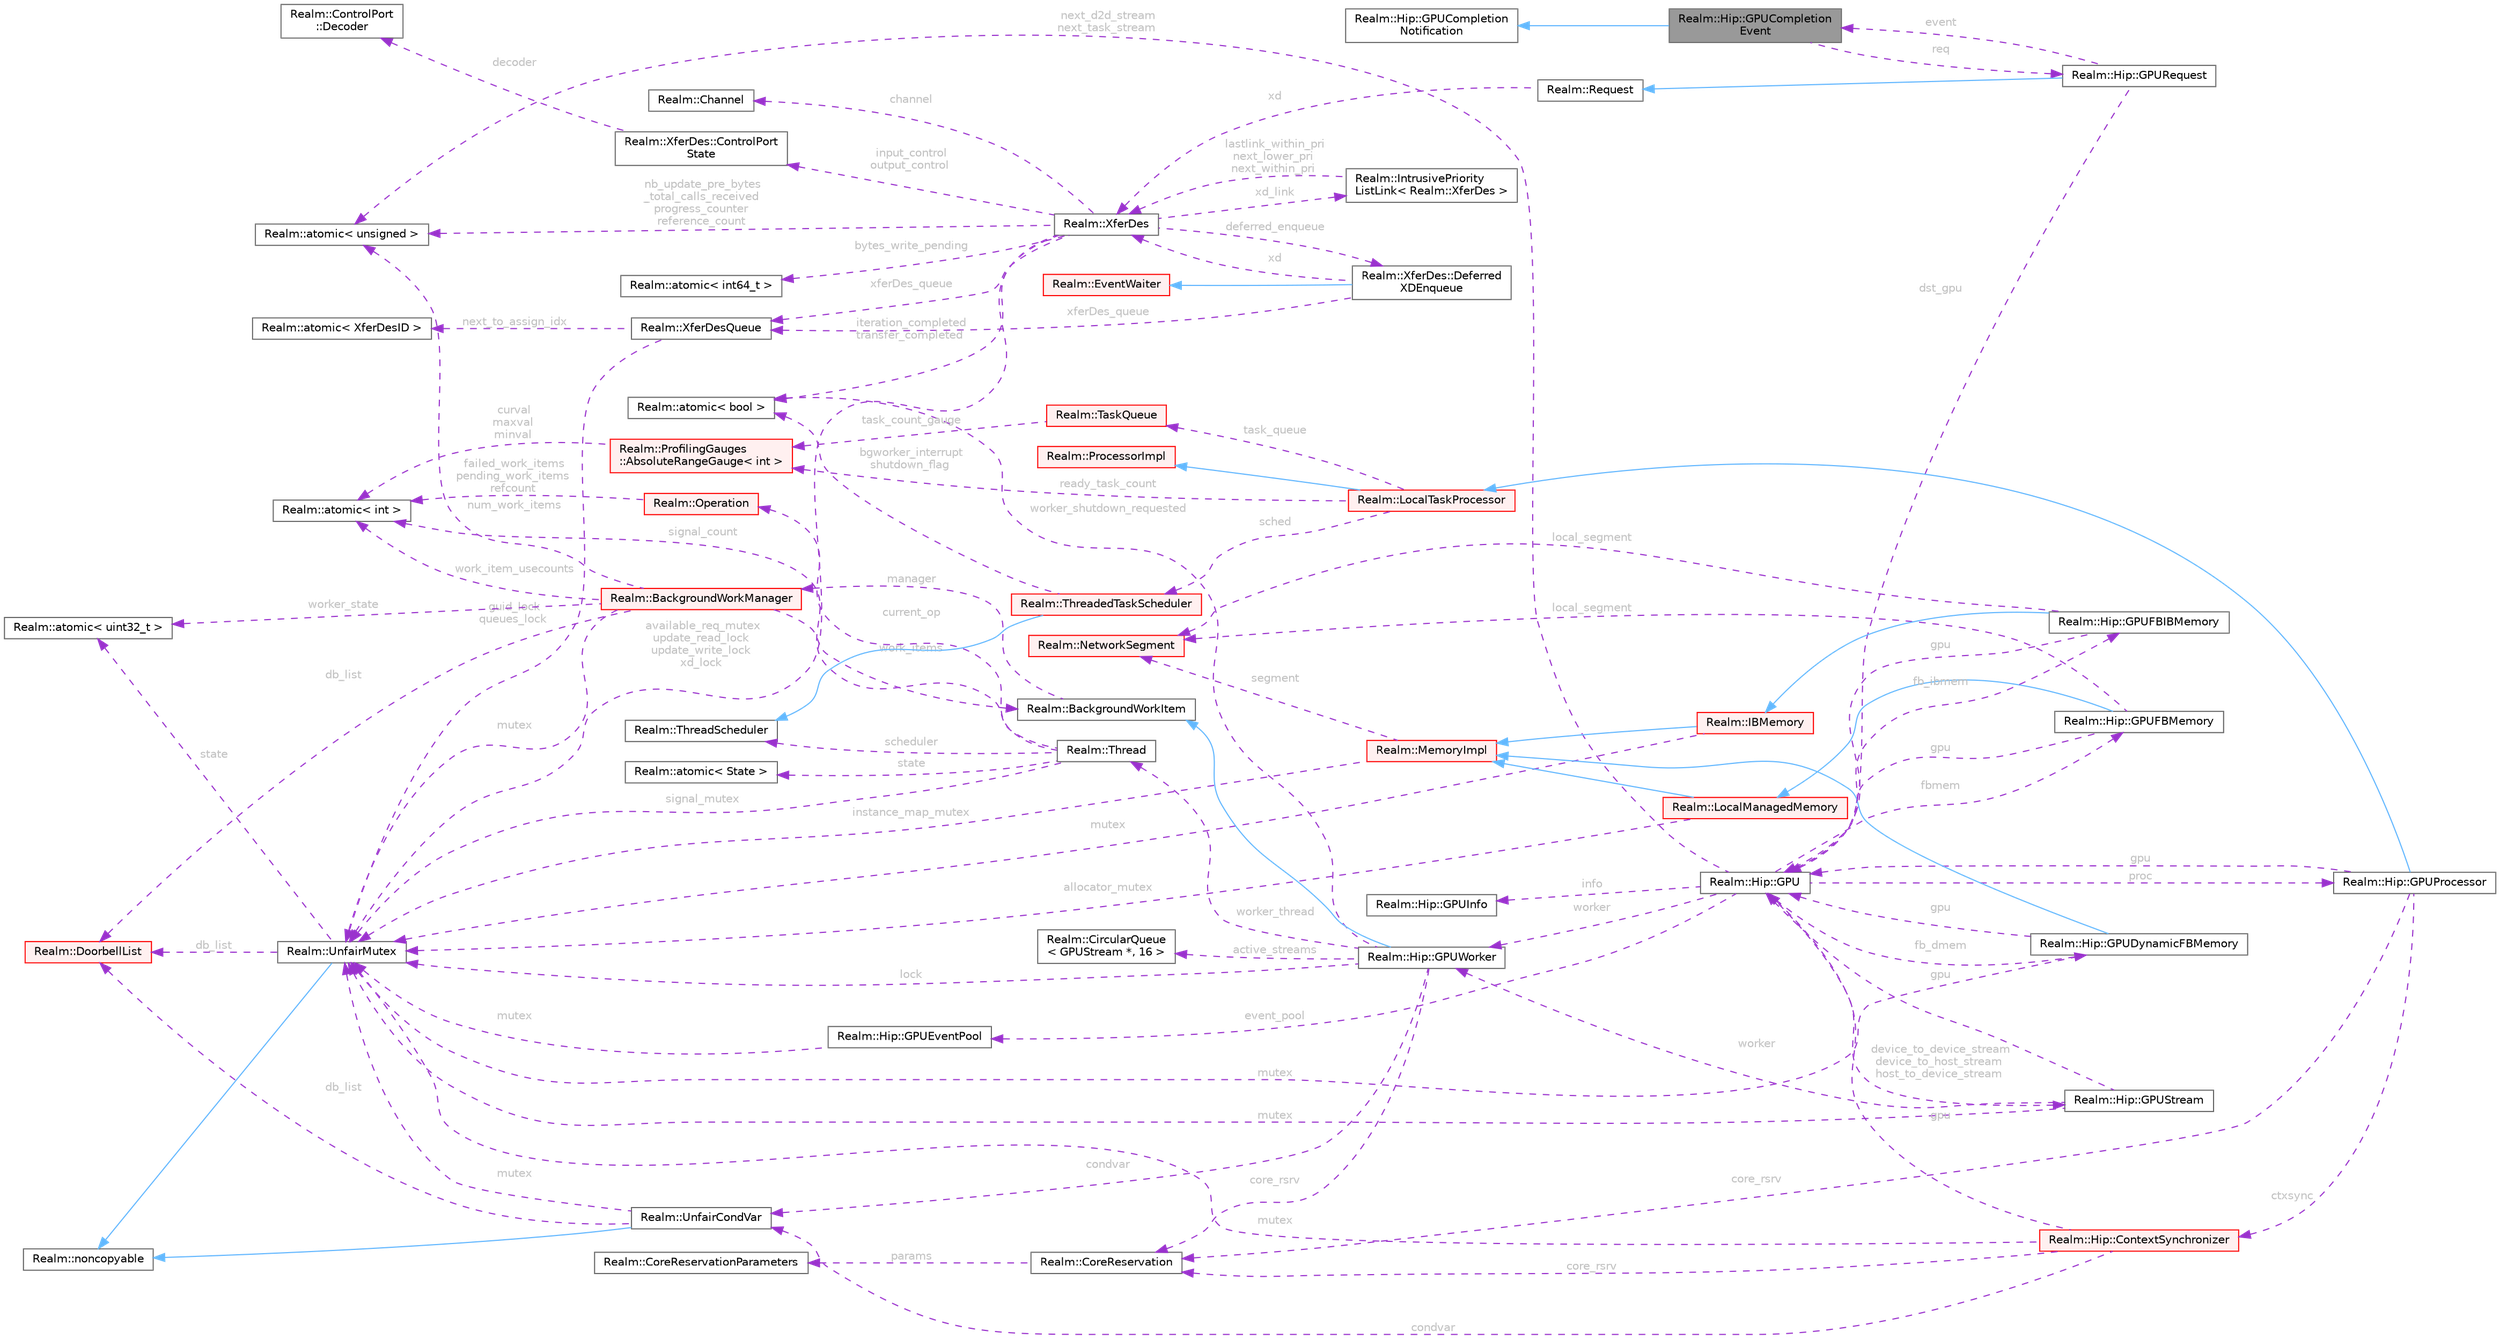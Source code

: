 digraph "Realm::Hip::GPUCompletionEvent"
{
 // LATEX_PDF_SIZE
  bgcolor="transparent";
  edge [fontname=Helvetica,fontsize=10,labelfontname=Helvetica,labelfontsize=10];
  node [fontname=Helvetica,fontsize=10,shape=box,height=0.2,width=0.4];
  rankdir="LR";
  Node1 [id="Node000001",label="Realm::Hip::GPUCompletion\lEvent",height=0.2,width=0.4,color="gray40", fillcolor="grey60", style="filled", fontcolor="black",tooltip=" "];
  Node2 -> Node1 [id="edge1_Node000001_Node000002",dir="back",color="steelblue1",style="solid",tooltip=" "];
  Node2 [id="Node000002",label="Realm::Hip::GPUCompletion\lNotification",height=0.2,width=0.4,color="gray40", fillcolor="white", style="filled",URL="$classRealm_1_1Hip_1_1GPUCompletionNotification.html",tooltip=" "];
  Node3 -> Node1 [id="edge2_Node000001_Node000003",dir="back",color="darkorchid3",style="dashed",tooltip=" ",label=" req",fontcolor="grey" ];
  Node3 [id="Node000003",label="Realm::Hip::GPURequest",height=0.2,width=0.4,color="gray40", fillcolor="white", style="filled",URL="$classRealm_1_1Hip_1_1GPURequest.html",tooltip=" "];
  Node4 -> Node3 [id="edge3_Node000003_Node000004",dir="back",color="steelblue1",style="solid",tooltip=" "];
  Node4 [id="Node000004",label="Realm::Request",height=0.2,width=0.4,color="gray40", fillcolor="white", style="filled",URL="$classRealm_1_1Request.html",tooltip=" "];
  Node5 -> Node4 [id="edge4_Node000004_Node000005",dir="back",color="darkorchid3",style="dashed",tooltip=" ",label=" xd",fontcolor="grey" ];
  Node5 [id="Node000005",label="Realm::XferDes",height=0.2,width=0.4,color="gray40", fillcolor="white", style="filled",URL="$classRealm_1_1XferDes.html",tooltip=" "];
  Node6 -> Node5 [id="edge5_Node000005_Node000006",dir="back",color="darkorchid3",style="dashed",tooltip=" ",label=" xferDes_queue",fontcolor="grey" ];
  Node6 [id="Node000006",label="Realm::XferDesQueue",height=0.2,width=0.4,color="gray40", fillcolor="white", style="filled",URL="$classRealm_1_1XferDesQueue.html",tooltip=" "];
  Node7 -> Node6 [id="edge6_Node000006_Node000007",dir="back",color="darkorchid3",style="dashed",tooltip=" ",label=" guid_lock\nqueues_lock",fontcolor="grey" ];
  Node7 [id="Node000007",label="Realm::UnfairMutex",height=0.2,width=0.4,color="gray40", fillcolor="white", style="filled",URL="$classRealm_1_1UnfairMutex.html",tooltip=" "];
  Node8 -> Node7 [id="edge7_Node000007_Node000008",dir="back",color="steelblue1",style="solid",tooltip=" "];
  Node8 [id="Node000008",label="Realm::noncopyable",height=0.2,width=0.4,color="gray40", fillcolor="white", style="filled",URL="$classRealm_1_1noncopyable.html",tooltip=" "];
  Node9 -> Node7 [id="edge8_Node000007_Node000009",dir="back",color="darkorchid3",style="dashed",tooltip=" ",label=" state",fontcolor="grey" ];
  Node9 [id="Node000009",label="Realm::atomic\< uint32_t \>",height=0.2,width=0.4,color="gray40", fillcolor="white", style="filled",URL="$classRealm_1_1atomic.html",tooltip=" "];
  Node10 -> Node7 [id="edge9_Node000007_Node000010",dir="back",color="darkorchid3",style="dashed",tooltip=" ",label=" db_list",fontcolor="grey" ];
  Node10 [id="Node000010",label="Realm::DoorbellList",height=0.2,width=0.4,color="red", fillcolor="#FFF0F0", style="filled",URL="$classRealm_1_1DoorbellList.html",tooltip=" "];
  Node12 -> Node6 [id="edge10_Node000006_Node000012",dir="back",color="darkorchid3",style="dashed",tooltip=" ",label=" next_to_assign_idx",fontcolor="grey" ];
  Node12 [id="Node000012",label="Realm::atomic\< XferDesID \>",height=0.2,width=0.4,color="gray40", fillcolor="white", style="filled",URL="$classRealm_1_1atomic.html",tooltip=" "];
  Node13 -> Node5 [id="edge11_Node000005_Node000013",dir="back",color="darkorchid3",style="dashed",tooltip=" ",label=" iteration_completed\ntransfer_completed",fontcolor="grey" ];
  Node13 [id="Node000013",label="Realm::atomic\< bool \>",height=0.2,width=0.4,color="gray40", fillcolor="white", style="filled",URL="$classRealm_1_1atomic.html",tooltip=" "];
  Node14 -> Node5 [id="edge12_Node000005_Node000014",dir="back",color="darkorchid3",style="dashed",tooltip=" ",label=" bytes_write_pending",fontcolor="grey" ];
  Node14 [id="Node000014",label="Realm::atomic\< int64_t \>",height=0.2,width=0.4,color="gray40", fillcolor="white", style="filled",URL="$classRealm_1_1atomic.html",tooltip=" "];
  Node15 -> Node5 [id="edge13_Node000005_Node000015",dir="back",color="darkorchid3",style="dashed",tooltip=" ",label=" input_control\noutput_control",fontcolor="grey" ];
  Node15 [id="Node000015",label="Realm::XferDes::ControlPort\lState",height=0.2,width=0.4,color="gray40", fillcolor="white", style="filled",URL="$structRealm_1_1XferDes_1_1ControlPortState.html",tooltip=" "];
  Node16 -> Node15 [id="edge14_Node000015_Node000016",dir="back",color="darkorchid3",style="dashed",tooltip=" ",label=" decoder",fontcolor="grey" ];
  Node16 [id="Node000016",label="Realm::ControlPort\l::Decoder",height=0.2,width=0.4,color="gray40", fillcolor="white", style="filled",URL="$classRealm_1_1ControlPort_1_1Decoder.html",tooltip=" "];
  Node17 -> Node5 [id="edge15_Node000005_Node000017",dir="back",color="darkorchid3",style="dashed",tooltip=" ",label=" channel",fontcolor="grey" ];
  Node17 [id="Node000017",label="Realm::Channel",height=0.2,width=0.4,color="gray40", fillcolor="white", style="filled",URL="$classRealm_1_1Channel.html",tooltip=" "];
  Node7 -> Node5 [id="edge16_Node000005_Node000007",dir="back",color="darkorchid3",style="dashed",tooltip=" ",label=" available_req_mutex\nupdate_read_lock\nupdate_write_lock\nxd_lock",fontcolor="grey" ];
  Node18 -> Node5 [id="edge17_Node000005_Node000018",dir="back",color="darkorchid3",style="dashed",tooltip=" ",label=" nb_update_pre_bytes\l_total_calls_received\nprogress_counter\nreference_count",fontcolor="grey" ];
  Node18 [id="Node000018",label="Realm::atomic\< unsigned \>",height=0.2,width=0.4,color="gray40", fillcolor="white", style="filled",URL="$classRealm_1_1atomic.html",tooltip=" "];
  Node19 -> Node5 [id="edge18_Node000005_Node000019",dir="back",color="darkorchid3",style="dashed",tooltip=" ",label=" xd_link",fontcolor="grey" ];
  Node19 [id="Node000019",label="Realm::IntrusivePriority\lListLink\< Realm::XferDes \>",height=0.2,width=0.4,color="gray40", fillcolor="white", style="filled",URL="$structRealm_1_1IntrusivePriorityListLink.html",tooltip=" "];
  Node5 -> Node19 [id="edge19_Node000019_Node000005",dir="back",color="darkorchid3",style="dashed",tooltip=" ",label=" lastlink_within_pri\nnext_lower_pri\nnext_within_pri",fontcolor="grey" ];
  Node20 -> Node5 [id="edge20_Node000005_Node000020",dir="back",color="darkorchid3",style="dashed",tooltip=" ",label=" deferred_enqueue",fontcolor="grey" ];
  Node20 [id="Node000020",label="Realm::XferDes::Deferred\lXDEnqueue",height=0.2,width=0.4,color="gray40", fillcolor="white", style="filled",URL="$classRealm_1_1XferDes_1_1DeferredXDEnqueue.html",tooltip=" "];
  Node21 -> Node20 [id="edge21_Node000020_Node000021",dir="back",color="steelblue1",style="solid",tooltip=" "];
  Node21 [id="Node000021",label="Realm::EventWaiter",height=0.2,width=0.4,color="red", fillcolor="#FFF0F0", style="filled",URL="$classRealm_1_1EventWaiter.html",tooltip=" "];
  Node6 -> Node20 [id="edge22_Node000020_Node000006",dir="back",color="darkorchid3",style="dashed",tooltip=" ",label=" xferDes_queue",fontcolor="grey" ];
  Node5 -> Node20 [id="edge23_Node000020_Node000005",dir="back",color="darkorchid3",style="dashed",tooltip=" ",label=" xd",fontcolor="grey" ];
  Node23 -> Node3 [id="edge24_Node000003_Node000023",dir="back",color="darkorchid3",style="dashed",tooltip=" ",label=" dst_gpu",fontcolor="grey" ];
  Node23 [id="Node000023",label="Realm::Hip::GPU",height=0.2,width=0.4,color="gray40", fillcolor="white", style="filled",URL="$classRealm_1_1Hip_1_1GPU.html",tooltip=" "];
  Node24 -> Node23 [id="edge25_Node000023_Node000024",dir="back",color="darkorchid3",style="dashed",tooltip=" ",label=" info",fontcolor="grey" ];
  Node24 [id="Node000024",label="Realm::Hip::GPUInfo",height=0.2,width=0.4,color="gray40", fillcolor="white", style="filled",URL="$structRealm_1_1Hip_1_1GPUInfo.html",tooltip=" "];
  Node25 -> Node23 [id="edge26_Node000023_Node000025",dir="back",color="darkorchid3",style="dashed",tooltip=" ",label=" worker",fontcolor="grey" ];
  Node25 [id="Node000025",label="Realm::Hip::GPUWorker",height=0.2,width=0.4,color="gray40", fillcolor="white", style="filled",URL="$classRealm_1_1Hip_1_1GPUWorker.html",tooltip=" "];
  Node26 -> Node25 [id="edge27_Node000025_Node000026",dir="back",color="steelblue1",style="solid",tooltip=" "];
  Node26 [id="Node000026",label="Realm::BackgroundWorkItem",height=0.2,width=0.4,color="gray40", fillcolor="white", style="filled",URL="$classRealm_1_1BackgroundWorkItem.html",tooltip=" "];
  Node27 -> Node26 [id="edge28_Node000026_Node000027",dir="back",color="darkorchid3",style="dashed",tooltip=" ",label=" manager",fontcolor="grey" ];
  Node27 [id="Node000027",label="Realm::BackgroundWorkManager",height=0.2,width=0.4,color="red", fillcolor="#FFF0F0", style="filled",URL="$classRealm_1_1BackgroundWorkManager.html",tooltip=" "];
  Node7 -> Node27 [id="edge29_Node000027_Node000007",dir="back",color="darkorchid3",style="dashed",tooltip=" ",label=" mutex",fontcolor="grey" ];
  Node18 -> Node27 [id="edge30_Node000027_Node000018",dir="back",color="darkorchid3",style="dashed",tooltip=" ",label=" num_work_items",fontcolor="grey" ];
  Node30 -> Node27 [id="edge31_Node000027_Node000030",dir="back",color="darkorchid3",style="dashed",tooltip=" ",label=" work_item_usecounts",fontcolor="grey" ];
  Node30 [id="Node000030",label="Realm::atomic\< int \>",height=0.2,width=0.4,color="gray40", fillcolor="white", style="filled",URL="$classRealm_1_1atomic.html",tooltip=" "];
  Node26 -> Node27 [id="edge32_Node000027_Node000026",dir="back",color="darkorchid3",style="dashed",tooltip=" ",label=" work_items",fontcolor="grey" ];
  Node9 -> Node27 [id="edge33_Node000027_Node000009",dir="back",color="darkorchid3",style="dashed",tooltip=" ",label=" worker_state",fontcolor="grey" ];
  Node10 -> Node27 [id="edge34_Node000027_Node000010",dir="back",color="darkorchid3",style="dashed",tooltip=" ",label=" db_list",fontcolor="grey" ];
  Node7 -> Node25 [id="edge35_Node000025_Node000007",dir="back",color="darkorchid3",style="dashed",tooltip=" ",label=" lock",fontcolor="grey" ];
  Node33 -> Node25 [id="edge36_Node000025_Node000033",dir="back",color="darkorchid3",style="dashed",tooltip=" ",label=" condvar",fontcolor="grey" ];
  Node33 [id="Node000033",label="Realm::UnfairCondVar",height=0.2,width=0.4,color="gray40", fillcolor="white", style="filled",URL="$classRealm_1_1UnfairCondVar.html",tooltip=" "];
  Node8 -> Node33 [id="edge37_Node000033_Node000008",dir="back",color="steelblue1",style="solid",tooltip=" "];
  Node7 -> Node33 [id="edge38_Node000033_Node000007",dir="back",color="darkorchid3",style="dashed",tooltip=" ",label=" mutex",fontcolor="grey" ];
  Node10 -> Node33 [id="edge39_Node000033_Node000010",dir="back",color="darkorchid3",style="dashed",tooltip=" ",label=" db_list",fontcolor="grey" ];
  Node34 -> Node25 [id="edge40_Node000025_Node000034",dir="back",color="darkorchid3",style="dashed",tooltip=" ",label=" active_streams",fontcolor="grey" ];
  Node34 [id="Node000034",label="Realm::CircularQueue\l\< GPUStream *, 16 \>",height=0.2,width=0.4,color="gray40", fillcolor="white", style="filled",URL="$classRealm_1_1CircularQueue.html",tooltip=" "];
  Node35 -> Node25 [id="edge41_Node000025_Node000035",dir="back",color="darkorchid3",style="dashed",tooltip=" ",label=" core_rsrv",fontcolor="grey" ];
  Node35 [id="Node000035",label="Realm::CoreReservation",height=0.2,width=0.4,color="gray40", fillcolor="white", style="filled",URL="$classRealm_1_1CoreReservation.html",tooltip=" "];
  Node36 -> Node35 [id="edge42_Node000035_Node000036",dir="back",color="darkorchid3",style="dashed",tooltip=" ",label=" params",fontcolor="grey" ];
  Node36 [id="Node000036",label="Realm::CoreReservationParameters",height=0.2,width=0.4,color="gray40", fillcolor="white", style="filled",URL="$classRealm_1_1CoreReservationParameters.html",tooltip=" "];
  Node37 -> Node25 [id="edge43_Node000025_Node000037",dir="back",color="darkorchid3",style="dashed",tooltip=" ",label=" worker_thread",fontcolor="grey" ];
  Node37 [id="Node000037",label="Realm::Thread",height=0.2,width=0.4,color="gray40", fillcolor="white", style="filled",URL="$classRealm_1_1Thread.html",tooltip=" "];
  Node38 -> Node37 [id="edge44_Node000037_Node000038",dir="back",color="darkorchid3",style="dashed",tooltip=" ",label=" state",fontcolor="grey" ];
  Node38 [id="Node000038",label="Realm::atomic\< State \>",height=0.2,width=0.4,color="gray40", fillcolor="white", style="filled",URL="$classRealm_1_1atomic.html",tooltip=" "];
  Node39 -> Node37 [id="edge45_Node000037_Node000039",dir="back",color="darkorchid3",style="dashed",tooltip=" ",label=" scheduler",fontcolor="grey" ];
  Node39 [id="Node000039",label="Realm::ThreadScheduler",height=0.2,width=0.4,color="gray40", fillcolor="white", style="filled",URL="$classRealm_1_1ThreadScheduler.html",tooltip=" "];
  Node40 -> Node37 [id="edge46_Node000037_Node000040",dir="back",color="darkorchid3",style="dashed",tooltip=" ",label=" current_op",fontcolor="grey" ];
  Node40 [id="Node000040",label="Realm::Operation",height=0.2,width=0.4,color="red", fillcolor="#FFF0F0", style="filled",URL="$classRealm_1_1Operation.html",tooltip=" "];
  Node30 -> Node40 [id="edge47_Node000040_Node000030",dir="back",color="darkorchid3",style="dashed",tooltip=" ",label=" failed_work_items\npending_work_items\nrefcount",fontcolor="grey" ];
  Node30 -> Node37 [id="edge48_Node000037_Node000030",dir="back",color="darkorchid3",style="dashed",tooltip=" ",label=" signal_count",fontcolor="grey" ];
  Node7 -> Node37 [id="edge49_Node000037_Node000007",dir="back",color="darkorchid3",style="dashed",tooltip=" ",label=" signal_mutex",fontcolor="grey" ];
  Node13 -> Node25 [id="edge50_Node000025_Node000013",dir="back",color="darkorchid3",style="dashed",tooltip=" ",label=" worker_shutdown_requested",fontcolor="grey" ];
  Node71 -> Node23 [id="edge51_Node000023_Node000071",dir="back",color="darkorchid3",style="dashed",tooltip=" ",label=" proc",fontcolor="grey" ];
  Node71 [id="Node000071",label="Realm::Hip::GPUProcessor",height=0.2,width=0.4,color="gray40", fillcolor="white", style="filled",URL="$classRealm_1_1Hip_1_1GPUProcessor.html",tooltip=" "];
  Node72 -> Node71 [id="edge52_Node000071_Node000072",dir="back",color="steelblue1",style="solid",tooltip=" "];
  Node72 [id="Node000072",label="Realm::LocalTaskProcessor",height=0.2,width=0.4,color="red", fillcolor="#FFF0F0", style="filled",URL="$classRealm_1_1LocalTaskProcessor.html",tooltip=" "];
  Node45 -> Node72 [id="edge53_Node000072_Node000045",dir="back",color="steelblue1",style="solid",tooltip=" "];
  Node45 [id="Node000045",label="Realm::ProcessorImpl",height=0.2,width=0.4,color="red", fillcolor="#FFF0F0", style="filled",URL="$classRealm_1_1ProcessorImpl.html",tooltip=" "];
  Node73 -> Node72 [id="edge54_Node000072_Node000073",dir="back",color="darkorchid3",style="dashed",tooltip=" ",label=" sched",fontcolor="grey" ];
  Node73 [id="Node000073",label="Realm::ThreadedTaskScheduler",height=0.2,width=0.4,color="red", fillcolor="#FFF0F0", style="filled",URL="$classRealm_1_1ThreadedTaskScheduler.html",tooltip=" "];
  Node39 -> Node73 [id="edge55_Node000073_Node000039",dir="back",color="steelblue1",style="solid",tooltip=" "];
  Node13 -> Node73 [id="edge56_Node000073_Node000013",dir="back",color="darkorchid3",style="dashed",tooltip=" ",label=" bgworker_interrupt\nshutdown_flag",fontcolor="grey" ];
  Node93 -> Node72 [id="edge57_Node000072_Node000093",dir="back",color="darkorchid3",style="dashed",tooltip=" ",label=" task_queue",fontcolor="grey" ];
  Node93 [id="Node000093",label="Realm::TaskQueue",height=0.2,width=0.4,color="red", fillcolor="#FFF0F0", style="filled",URL="$classRealm_1_1TaskQueue.html",tooltip=" "];
  Node80 -> Node93 [id="edge58_Node000093_Node000080",dir="back",color="darkorchid3",style="dashed",tooltip=" ",label=" task_count_gauge",fontcolor="grey" ];
  Node80 [id="Node000080",label="Realm::ProfilingGauges\l::AbsoluteRangeGauge\< int \>",height=0.2,width=0.4,color="red", fillcolor="#FFF0F0", style="filled",URL="$classRealm_1_1ProfilingGauges_1_1AbsoluteRangeGauge.html",tooltip=" "];
  Node30 -> Node80 [id="edge59_Node000080_Node000030",dir="back",color="darkorchid3",style="dashed",tooltip=" ",label=" curval\nmaxval\nminval",fontcolor="grey" ];
  Node80 -> Node72 [id="edge60_Node000072_Node000080",dir="back",color="darkorchid3",style="dashed",tooltip=" ",label=" ready_task_count",fontcolor="grey" ];
  Node23 -> Node71 [id="edge61_Node000071_Node000023",dir="back",color="darkorchid3",style="dashed",tooltip=" ",label=" gpu",fontcolor="grey" ];
  Node104 -> Node71 [id="edge62_Node000071_Node000104",dir="back",color="darkorchid3",style="dashed",tooltip=" ",label=" ctxsync",fontcolor="grey" ];
  Node104 [id="Node000104",label="Realm::Hip::ContextSynchronizer",height=0.2,width=0.4,color="red", fillcolor="#FFF0F0", style="filled",URL="$classRealm_1_1Hip_1_1ContextSynchronizer.html",tooltip=" "];
  Node23 -> Node104 [id="edge63_Node000104_Node000023",dir="back",color="darkorchid3",style="dashed",tooltip=" ",label=" gpu",fontcolor="grey" ];
  Node7 -> Node104 [id="edge64_Node000104_Node000007",dir="back",color="darkorchid3",style="dashed",tooltip=" ",label=" mutex",fontcolor="grey" ];
  Node33 -> Node104 [id="edge65_Node000104_Node000033",dir="back",color="darkorchid3",style="dashed",tooltip=" ",label=" condvar",fontcolor="grey" ];
  Node35 -> Node104 [id="edge66_Node000104_Node000035",dir="back",color="darkorchid3",style="dashed",tooltip=" ",label=" core_rsrv",fontcolor="grey" ];
  Node35 -> Node71 [id="edge67_Node000071_Node000035",dir="back",color="darkorchid3",style="dashed",tooltip=" ",label=" core_rsrv",fontcolor="grey" ];
  Node154 -> Node23 [id="edge68_Node000023_Node000154",dir="back",color="darkorchid3",style="dashed",tooltip=" ",label=" fbmem",fontcolor="grey" ];
  Node154 [id="Node000154",label="Realm::Hip::GPUFBMemory",height=0.2,width=0.4,color="gray40", fillcolor="white", style="filled",URL="$classRealm_1_1Hip_1_1GPUFBMemory.html",tooltip=" "];
  Node116 -> Node154 [id="edge69_Node000154_Node000116",dir="back",color="steelblue1",style="solid",tooltip=" "];
  Node116 [id="Node000116",label="Realm::LocalManagedMemory",height=0.2,width=0.4,color="red", fillcolor="#FFF0F0", style="filled",URL="$classRealm_1_1LocalManagedMemory.html",tooltip=" "];
  Node117 -> Node116 [id="edge70_Node000116_Node000117",dir="back",color="steelblue1",style="solid",tooltip=" "];
  Node117 [id="Node000117",label="Realm::MemoryImpl",height=0.2,width=0.4,color="red", fillcolor="#FFF0F0", style="filled",URL="$classRealm_1_1MemoryImpl.html",tooltip=" "];
  Node119 -> Node117 [id="edge71_Node000117_Node000119",dir="back",color="darkorchid3",style="dashed",tooltip=" ",label=" segment",fontcolor="grey" ];
  Node119 [id="Node000119",label="Realm::NetworkSegment",height=0.2,width=0.4,color="red", fillcolor="#FFF0F0", style="filled",URL="$classRealm_1_1NetworkSegment.html",tooltip=" "];
  Node7 -> Node117 [id="edge72_Node000117_Node000007",dir="back",color="darkorchid3",style="dashed",tooltip=" ",label=" instance_map_mutex",fontcolor="grey" ];
  Node7 -> Node116 [id="edge73_Node000116_Node000007",dir="back",color="darkorchid3",style="dashed",tooltip=" ",label=" allocator_mutex",fontcolor="grey" ];
  Node23 -> Node154 [id="edge74_Node000154_Node000023",dir="back",color="darkorchid3",style="dashed",tooltip=" ",label=" gpu",fontcolor="grey" ];
  Node119 -> Node154 [id="edge75_Node000154_Node000119",dir="back",color="darkorchid3",style="dashed",tooltip=" ",label=" local_segment",fontcolor="grey" ];
  Node155 -> Node23 [id="edge76_Node000023_Node000155",dir="back",color="darkorchid3",style="dashed",tooltip=" ",label=" fb_dmem",fontcolor="grey" ];
  Node155 [id="Node000155",label="Realm::Hip::GPUDynamicFBMemory",height=0.2,width=0.4,color="gray40", fillcolor="white", style="filled",URL="$classRealm_1_1Hip_1_1GPUDynamicFBMemory.html",tooltip=" "];
  Node117 -> Node155 [id="edge77_Node000155_Node000117",dir="back",color="steelblue1",style="solid",tooltip=" "];
  Node23 -> Node155 [id="edge78_Node000155_Node000023",dir="back",color="darkorchid3",style="dashed",tooltip=" ",label=" gpu",fontcolor="grey" ];
  Node7 -> Node155 [id="edge79_Node000155_Node000007",dir="back",color="darkorchid3",style="dashed",tooltip=" ",label=" mutex",fontcolor="grey" ];
  Node156 -> Node23 [id="edge80_Node000023_Node000156",dir="back",color="darkorchid3",style="dashed",tooltip=" ",label=" fb_ibmem",fontcolor="grey" ];
  Node156 [id="Node000156",label="Realm::Hip::GPUFBIBMemory",height=0.2,width=0.4,color="gray40", fillcolor="white", style="filled",URL="$classRealm_1_1Hip_1_1GPUFBIBMemory.html",tooltip=" "];
  Node149 -> Node156 [id="edge81_Node000156_Node000149",dir="back",color="steelblue1",style="solid",tooltip=" "];
  Node149 [id="Node000149",label="Realm::IBMemory",height=0.2,width=0.4,color="red", fillcolor="#FFF0F0", style="filled",URL="$classRealm_1_1IBMemory.html",tooltip=" "];
  Node117 -> Node149 [id="edge82_Node000149_Node000117",dir="back",color="steelblue1",style="solid",tooltip=" "];
  Node7 -> Node149 [id="edge83_Node000149_Node000007",dir="back",color="darkorchid3",style="dashed",tooltip=" ",label=" mutex",fontcolor="grey" ];
  Node23 -> Node156 [id="edge84_Node000156_Node000023",dir="back",color="darkorchid3",style="dashed",tooltip=" ",label=" gpu",fontcolor="grey" ];
  Node119 -> Node156 [id="edge85_Node000156_Node000119",dir="back",color="darkorchid3",style="dashed",tooltip=" ",label=" local_segment",fontcolor="grey" ];
  Node157 -> Node23 [id="edge86_Node000023_Node000157",dir="back",color="darkorchid3",style="dashed",tooltip=" ",label=" device_to_device_stream\ndevice_to_host_stream\nhost_to_device_stream",fontcolor="grey" ];
  Node157 [id="Node000157",label="Realm::Hip::GPUStream",height=0.2,width=0.4,color="gray40", fillcolor="white", style="filled",URL="$classRealm_1_1Hip_1_1GPUStream.html",tooltip=" "];
  Node23 -> Node157 [id="edge87_Node000157_Node000023",dir="back",color="darkorchid3",style="dashed",tooltip=" ",label=" gpu",fontcolor="grey" ];
  Node25 -> Node157 [id="edge88_Node000157_Node000025",dir="back",color="darkorchid3",style="dashed",tooltip=" ",label=" worker",fontcolor="grey" ];
  Node7 -> Node157 [id="edge89_Node000157_Node000007",dir="back",color="darkorchid3",style="dashed",tooltip=" ",label=" mutex",fontcolor="grey" ];
  Node18 -> Node23 [id="edge90_Node000023_Node000018",dir="back",color="darkorchid3",style="dashed",tooltip=" ",label=" next_d2d_stream\nnext_task_stream",fontcolor="grey" ];
  Node158 -> Node23 [id="edge91_Node000023_Node000158",dir="back",color="darkorchid3",style="dashed",tooltip=" ",label=" event_pool",fontcolor="grey" ];
  Node158 [id="Node000158",label="Realm::Hip::GPUEventPool",height=0.2,width=0.4,color="gray40", fillcolor="white", style="filled",URL="$classRealm_1_1Hip_1_1GPUEventPool.html",tooltip=" "];
  Node7 -> Node158 [id="edge92_Node000158_Node000007",dir="back",color="darkorchid3",style="dashed",tooltip=" ",label=" mutex",fontcolor="grey" ];
  Node1 -> Node3 [id="edge93_Node000003_Node000001",dir="back",color="darkorchid3",style="dashed",tooltip=" ",label=" event",fontcolor="grey" ];
}
